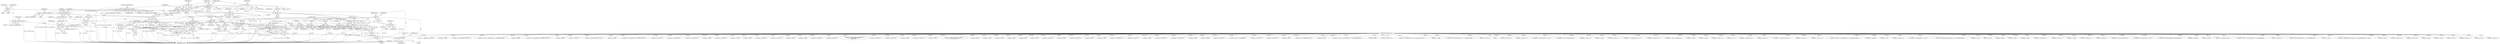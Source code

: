 digraph "0_radare2_f17bfd9f1da05f30f23a4dd05e9d2363e1406948@array" {
"1001139" [label="(Call,data[l++] = modrm)"];
"1000949" [label="(Call,modrm = (mod << 6) | (reg << 3) | rm)"];
"1000951" [label="(Call,(mod << 6) | (reg << 3) | rm)"];
"1000952" [label="(Call,mod << 6)"];
"1000726" [label="(Call,mod = 1)"];
"1000712" [label="(Call,mod = 0)"];
"1000731" [label="(Call,mod = 2)"];
"1000955" [label="(Call,(reg << 3) | rm)"];
"1000956" [label="(Call,reg << 3)"];
"1000698" [label="(Call,reg = 0)"];
"1000941" [label="(Call,rm = B0111)"];
"1000851" [label="(Call,rm = B0011)"];
"1000822" [label="(Call,rm = B0010)"];
"1000793" [label="(Call,rm = B0001)"];
"1000881" [label="(Call,rm = B0100)"];
"1000911" [label="(Call,rm = B0101)"];
"1000764" [label="(Call,rm = B0000)"];
"1001071" [label="(Call,modrm = (B0000 << 6) | (reg << 3) | B0101)"];
"1001073" [label="(Call,(B0000 << 6) | (reg << 3) | B0101)"];
"1001074" [label="(Call,B0000 << 6)"];
"1001077" [label="(Call,(reg << 3) | B0101)"];
"1001078" [label="(Call,reg << 3)"];
"1001095" [label="(Call,modrm = (mod << 6) | (reg << 3) | rm)"];
"1001097" [label="(Call,(mod << 6) | (reg << 3) | rm)"];
"1001098" [label="(Call,mod << 6)"];
"1001002" [label="(Call,mod = 1)"];
"1000998" [label="(Call,mod == 0)"];
"1001101" [label="(Call,(reg << 3) | rm)"];
"1001102" [label="(Call,reg << 3)"];
"1001045" [label="(Call,(index << 3) | rm)"];
"1001046" [label="(Call,index << 3)"];
"1001031" [label="(Call,index != -1)"];
"1001006" [label="(Call,index = op->operands[0].regs[1])"];
"1001033" [label="(Call,-1)"];
"1000995" [label="(Call,rm == 5)"];
"1000971" [label="(Call,rm = op->operands[0].reg)"];
"1000982" [label="(Call,rm = op->operands[0].regs[0])"];
"1000629" [label="(Call,op->operands[0].regs[0] == X86R_RIP)"];
"1001065" [label="(Call,rm = B0100)"];
"1001052" [label="(Call,rm == 4)"];
"1000104" [label="(MethodParameterIn,ut8 *data)"];
"1001047" [label="(Identifier,index)"];
"1002127" [label="(Call,data[l++] = offset >> 32)"];
"1001783" [label="(Call,data[l++] = offset >> 16)"];
"1002786" [label="(Call,data[l++] = op->operands[0].reg << 3 | 0x4)"];
"1000714" [label="(Literal,0)"];
"1001065" [label="(Call,rm = B0100)"];
"1002941" [label="(Call,data[l++] = 0x40 | op->operands[1].regs[0])"];
"1000711" [label="(Block,)"];
"1000943" [label="(Identifier,B0111)"];
"1001006" [label="(Call,index = op->operands[0].regs[1])"];
"1002755" [label="(Call,data[l++] = offset >> 16)"];
"1000741" [label="(Call,op->operands[0].regs[0] == X86R_BX)"];
"1001159" [label="(Call,data[l++] = offset)"];
"1001098" [label="(Call,mod << 6)"];
"1001449" [label="(Call,data[l++] = 0x48 | rex)"];
"1001753" [label="(Call,data[l++] = op->operands[1].reg << 3 | 0x5)"];
"1000487" [label="(Call,data[l++] = immediate >> 56)"];
"1001144" [label="(Identifier,modrm)"];
"1000380" [label="(Call,data[l++] = 0xc0 | op->operands[0].reg)"];
"1001197" [label="(Call,data[l++] = offset)"];
"1003161" [label="(Call,data[l++] = offset)"];
"1001775" [label="(Call,data[l++] = offset >> 8)"];
"1001094" [label="(Block,)"];
"1002397" [label="(Call,data[l++] = 0x67)"];
"1001072" [label="(Identifier,modrm)"];
"1001073" [label="(Call,(B0000 << 6) | (reg << 3) | B0101)"];
"1001064" [label="(Block,)"];
"1000479" [label="(Call,data[l++] = immediate >> 48)"];
"1001203" [label="(Call,data[l++] = offset >> 8)"];
"1001595" [label="(Call,data[l++] = op->operands[1].reg << 3 | 4)"];
"1001069" [label="(Identifier,rip_rel)"];
"1001211" [label="(Call,data[l++] = offset >> 16)"];
"1002335" [label="(Call,data[l++] = offset >> 16)"];
"1000726" [label="(Call,mod = 1)"];
"1003034" [label="(Call,data[l++] = mod << 5 | op->operands[0].reg << 3 | op->operands[1].regs[0])"];
"1001074" [label="(Call,B0000 << 6)"];
"1000410" [label="(Call,data[l++] = immediate)"];
"1001416" [label="(Call,data[l++] = 0x67)"];
"1001970" [label="(Call,data[l++] = offset >> 16)"];
"1001101" [label="(Call,(reg << 3) | rm)"];
"1000952" [label="(Call,mod << 6)"];
"1000732" [label="(Identifier,mod)"];
"1002556" [label="(Call,data[l++] = op->operands[0].reg << 3 | 0x4)"];
"1000950" [label="(Identifier,modrm)"];
"1002709" [label="(Call,data[l++] = getsib (op->operands[1].scale[0]) << 3 | op->operands[1].regs[0])"];
"1000304" [label="(Call,data[l++] = 0x66)"];
"1002076" [label="(Call,data[l++] = 0xa0)"];
"1001175" [label="(Call,data[l++] = offset)"];
"1001078" [label="(Call,reg << 3)"];
"1003086" [label="(Call,data[l++] = offset)"];
"1000850" [label="(Block,)"];
"1000982" [label="(Call,rm = op->operands[0].regs[0])"];
"1002321" [label="(Call,data[l++] = offset)"];
"1000822" [label="(Call,rm = B0010)"];
"1001019" [label="(Identifier,scale)"];
"1001099" [label="(Identifier,mod)"];
"1000956" [label="(Call,reg << 3)"];
"1000463" [label="(Call,data[l++] = immediate >> 32)"];
"1002143" [label="(Call,data[l++] = offset >> 48)"];
"1000958" [label="(Literal,3)"];
"1000639" [label="(Identifier,X86R_RIP)"];
"1001002" [label="(Call,mod = 1)"];
"1001063" [label="(Identifier,use_sib)"];
"1001102" [label="(Call,reg << 3)"];
"1000821" [label="(Block,)"];
"1000793" [label="(Call,rm = B0001)"];
"1001095" [label="(Call,modrm = (mod << 6) | (reg << 3) | rm)"];
"1001046" [label="(Call,index << 3)"];
"1001057" [label="(Identifier,use_sib)"];
"1001133" [label="(Call,data[l++] = opcode)"];
"1001656" [label="(Call,data[l++] = offset >> 16)"];
"1001037" [label="(Identifier,use_sib)"];
"1001478" [label="(Call,data[l++] = 0x40 | rex)"];
"1001140" [label="(Call,data[l++])"];
"1000983" [label="(Identifier,rm)"];
"1003216" [label="(MethodReturn,static int)"];
"1000321" [label="(Call,data[l++] = 0xb0 | op->operands[0].reg)"];
"1000942" [label="(Identifier,rm)"];
"1000766" [label="(Identifier,B0000)"];
"1000971" [label="(Call,rm = op->operands[0].reg)"];
"1001825" [label="(Call,data[l++] = op->operands[1].reg << 3 | 0x4)"];
"1002283" [label="(Call,data[l++] = SEG_REG_PREFIXES[op->operands[1].regs[0]])"];
"1000738" [label="(Block,)"];
"1001081" [label="(Identifier,B0101)"];
"1000700" [label="(Literal,0)"];
"1000335" [label="(Call,data[l++] = immediate)"];
"1001103" [label="(Identifier,reg)"];
"1000911" [label="(Call,rm = B0101)"];
"1000256" [label="(Call,data[l++] = 0x49)"];
"1001243" [label="(Call,data[l++] = (immediate >> byte))"];
"1001713" [label="(Call,data[l++] = mod << 6 | op->operands[1].reg << 3 | op->operands[0].reg)"];
"1001791" [label="(Call,data[l++] = offset >> 24)"];
"1001105" [label="(Identifier,rm)"];
"1001841" [label="(Call,data[l++] = op->operands[0].regs[1] << 3 | op->operands[0].regs[0])"];
"1002217" [label="(Call,data[l++] = 0x8a)"];
"1000940" [label="(Block,)"];
"1001096" [label="(Identifier,modrm)"];
"1002676" [label="(Call,data[l++] = getsib (op->operands[1].scale[0]) << 6 | op->operands[1].regs[0] << 3 | base)"];
"1001118" [label="(Call,data[l++] = 0x66)"];
"1000883" [label="(Identifier,B0100)"];
"1001978" [label="(Call,data[l++] = offset >> 24)"];
"1002104" [label="(Call,data[l++] = offset >> 16)"];
"1000712" [label="(Call,mod = 0)"];
"1001559" [label="(Call,data[l++] = 0x66)"];
"1002741" [label="(Call,data[l++] = offset)"];
"1001052" [label="(Call,rm == 4)"];
"1001008" [label="(Call,op->operands[0].regs[1])"];
"1000955" [label="(Call,(reg << 3) | rm)"];
"1001049" [label="(Identifier,rm)"];
"1000765" [label="(Identifier,rm)"];
"1000264" [label="(Call,data[l++] = 0x48)"];
"1002618" [label="(Call,data[l++] = offset >> 24)"];
"1000853" [label="(Identifier,B0011)"];
"1002440" [label="(Call,data[l++] = 0x67)"];
"1002747" [label="(Call,data[l++] = offset >> 8)"];
"1001076" [label="(Literal,6)"];
"1001155" [label="(Call,mod == 1)"];
"1001181" [label="(Call,data[l++] = offset >> 8)"];
"1001051" [label="(ControlStructure,if (rm == 4))"];
"1000725" [label="(Block,)"];
"1000852" [label="(Identifier,rm)"];
"1000959" [label="(Identifier,rm)"];
"1001066" [label="(Identifier,rm)"];
"1001951" [label="(Call,data[l++] = offset)"];
"1002305" [label="(Call,data[l++] = op->operands[0].reg << 3 | 0x5)"];
"1002913" [label="(Call,data[l++] = 0x80 | op->operands[0].reg << 3 | op->operands[1].regs[0])"];
"1001769" [label="(Call,data[l++] = offset)"];
"1001079" [label="(Identifier,reg)"];
"1001565" [label="(Call,data[l++] = (op->operands[0].type & OT_BYTE) ? 0x88 : 0x89)"];
"1002596" [label="(Call,data[l++] = offset)"];
"1002327" [label="(Call,data[l++] = offset >> 8)"];
"1000994" [label="(Call,rm == 5 && mod == 0)"];
"1000910" [label="(Block,)"];
"1002580" [label="(Call,data[l++] = op->operands[0].reg << 3 | 0x5)"];
"1000731" [label="(Call,mod = 2)"];
"1002484" [label="(Call,data[l++] = 0x66)"];
"1000728" [label="(Literal,1)"];
"1000941" [label="(Call,rm = B0111)"];
"1000794" [label="(Identifier,rm)"];
"1002490" [label="(Call,data[l++] = op->operands[1].type & OT_BYTE ? 0x8a : 0x8b)"];
"1002610" [label="(Call,data[l++] = offset >> 16)"];
"1000436" [label="(Call,data[l++] = immediate >> 16)"];
"1000444" [label="(Call,data[l++] = immediate >> 24)"];
"1001642" [label="(Call,data[l++] = offset)"];
"1002763" [label="(Call,data[l++] = offset >> 24)"];
"1001422" [label="(Call,data[l++] = 0x48)"];
"1000973" [label="(Call,op->operands[0].reg)"];
"1001080" [label="(Literal,3)"];
"1000961" [label="(Block,)"];
"1002996" [label="(Call,data[l++] = 0x0d)"];
"1000763" [label="(Block,)"];
"1001100" [label="(Literal,6)"];
"1001033" [label="(Call,-1)"];
"1000730" [label="(Block,)"];
"1000998" [label="(Call,mod == 0)"];
"1003190" [label="(Call,data[l++] = offset >> 8)"];
"1001003" [label="(Identifier,mod)"];
"1001007" [label="(Identifier,index)"];
"1003198" [label="(Call,data[l++] = offset >> 16)"];
"1002421" [label="(Call,data[l++] = 0x44)"];
"1001942" [label="(Call,data[l++] = 0x24)"];
"1000629" [label="(Call,op->operands[0].regs[0] == X86R_RIP)"];
"1001648" [label="(Call,data[l++] = offset >> 8)"];
"1001664" [label="(Call,data[l++] = offset >> 24)"];
"1001104" [label="(Literal,3)"];
"1002509" [label="(Call,data[l++] = (op->operands[1].type & OT_BYTE ||\n\t\t\t\top->operands[0].type & OT_BYTE) ?\n\t\t\t\t0x8a : 0x8b)"];
"1000104" [label="(MethodParameterIn,ut8 *data)"];
"1001962" [label="(Call,data[l++] = offset >> 8)"];
"1003131" [label="(Call,data[l++] = offset >> 24)"];
"1001004" [label="(Literal,1)"];
"1000733" [label="(Literal,2)"];
"1000880" [label="(Block,)"];
"1001146" [label="(Identifier,use_sib)"];
"1000949" [label="(Call,modrm = (mod << 6) | (reg << 3) | rm)"];
"1000995" [label="(Call,rm == 5)"];
"1001067" [label="(Identifier,B0100)"];
"1001083" [label="(Identifier,sib)"];
"1000984" [label="(Call,op->operands[0].regs[0])"];
"1001045" [label="(Call,(index << 3) | rm)"];
"1001075" [label="(Identifier,B0000)"];
"1000792" [label="(Block,)"];
"1000795" [label="(Identifier,B0001)"];
"1002572" [label="(Call,data[l++] = 0x25)"];
"1000996" [label="(Identifier,rm)"];
"1000699" [label="(Identifier,reg)"];
"1000999" [label="(Identifier,mod)"];
"1002112" [label="(Call,data[l++] = offset >> 24)"];
"1000713" [label="(Identifier,mod)"];
"1001077" [label="(Call,(reg << 3) | B0101)"];
"1001048" [label="(Literal,3)"];
"1002299" [label="(Call,data[l++] = 0x8b)"];
"1001041" [label="(Call,(scale << 6) | (index << 3) | rm)"];
"1001611" [label="(Call,data[l++] = getsib (op->operands[0].scale[0]) << 6 |\n\t\t\t\t\t\t    op->operands[0].regs[0] << 3 | 5)"];
"1003026" [label="(Call,data[l++] = 0x05)"];
"1000704" [label="(Identifier,use_sib)"];
"1000280" [label="(Call,data[l++] = 0x41)"];
"1001054" [label="(Literal,4)"];
"1001540" [label="(Call,data[l++] = 0x8c)"];
"1002894" [label="(Call,data[l++] = 0x5)"];
"1001127" [label="(Call,data[l++] = rex)"];
"1000997" [label="(Literal,5)"];
"1001148" [label="(Call,data[l++] = sib)"];
"1001053" [label="(Identifier,rm)"];
"1000912" [label="(Identifier,rm)"];
"1000981" [label="(Block,)"];
"1002096" [label="(Call,data[l++] = offset >> 8)"];
"1000972" [label="(Identifier,rm)"];
"1002084" [label="(Call,data[l++] = 0xa1)"];
"1000881" [label="(Call,rm = B0100)"];
"1000913" [label="(Identifier,B0101)"];
"1003123" [label="(Call,data[l++] = offset >> 16)"];
"1000374" [label="(Call,data[l++] = 0xc7)"];
"1001504" [label="(Call,data[l++] = 0x45)"];
"1001034" [label="(Literal,1)"];
"1000627" [label="(Call,rip_rel = op->operands[0].regs[0] == X86R_RIP)"];
"1000416" [label="(Call,data[l++] = immediate >> 8)"];
"1003206" [label="(Call,data[l++] = offset >> 24)"];
"1001071" [label="(Call,modrm = (B0000 << 6) | (reg << 3) | B0101)"];
"1000727" [label="(Identifier,mod)"];
"1001032" [label="(Identifier,index)"];
"1002059" [label="(Call,data[l++] = 0x48)"];
"1000851" [label="(Call,rm = B0011)"];
"1000698" [label="(Call,reg = 0)"];
"1001219" [label="(Call,data[l++] = offset >> 24)"];
"1000970" [label="(Block,)"];
"1000471" [label="(Call,data[l++] = immediate >> 40)"];
"1002211" [label="(Call,data[l++] = 0x41)"];
"1002467" [label="(Call,data[l++] = 0x48)"];
"1000824" [label="(Identifier,B0010)"];
"1001001" [label="(Block,)"];
"1002602" [label="(Call,data[l++] = offset >> 8)"];
"1000954" [label="(Literal,6)"];
"1000953" [label="(Identifier,mod)"];
"1001088" [label="(Call,(B0100 << 3) | B0101)"];
"1000396" [label="(Call,data[l++] = 0xb8 | op->operands[0].reg)"];
"1000951" [label="(Call,(mod << 6) | (reg << 3) | rm)"];
"1001139" [label="(Call,data[l++] = modrm)"];
"1002135" [label="(Call,data[l++] = offset >> 40)"];
"1002343" [label="(Call,data[l++] = offset >> 24)"];
"1000764" [label="(Call,rm = B0000)"];
"1000506" [label="(Block,)"];
"1002403" [label="(Call,data[l++] = 0x48)"];
"1000630" [label="(Call,op->operands[0].regs[0])"];
"1000882" [label="(Identifier,rm)"];
"1001097" [label="(Call,(mod << 6) | (reg << 3) | rm)"];
"1002641" [label="(Call,data[l++] = op->operands[0].reg << 3 | 4)"];
"1001000" [label="(Literal,0)"];
"1000957" [label="(Identifier,reg)"];
"1000823" [label="(Identifier,rm)"];
"1001031" [label="(Call,index != -1)"];
"1001030" [label="(ControlStructure,if (index != -1))"];
"1001107" [label="(Identifier,use_aso)"];
"1003075" [label="(Call,data[l++] = 0x24)"];
"1001901" [label="(Call,data[l++] = mod << 6 | op->operands[1].reg << 3 | op->operands[0].regs[0])"];
"1001109" [label="(Call,data[l++] = 0x67)"];
"1000736" [label="(Identifier,reg_bits)"];
"1002151" [label="(Call,data[l++] = offset >> 54)"];
"1002223" [label="(Call,data[l++] = op->operands[0].reg << 3 | (op->operands[1].regs[0] - 8))"];
"1002090" [label="(Call,data[l++] = offset)"];
"1001070" [label="(Block,)"];
"1002802" [label="(Call,data[l++] = op->operands[1].regs[1] << 3 | op->operands[1].regs[0])"];
"1003115" [label="(Call,data[l++] = offset >> 8)"];
"1001139" -> "1000506"  [label="AST: "];
"1001139" -> "1001144"  [label="CFG: "];
"1001140" -> "1001139"  [label="AST: "];
"1001144" -> "1001139"  [label="AST: "];
"1001146" -> "1001139"  [label="CFG: "];
"1001139" -> "1003216"  [label="DDG: data[l++]"];
"1001139" -> "1003216"  [label="DDG: modrm"];
"1000949" -> "1001139"  [label="DDG: modrm"];
"1001071" -> "1001139"  [label="DDG: modrm"];
"1001095" -> "1001139"  [label="DDG: modrm"];
"1000104" -> "1001139"  [label="DDG: data"];
"1000949" -> "1000738"  [label="AST: "];
"1000949" -> "1000951"  [label="CFG: "];
"1000950" -> "1000949"  [label="AST: "];
"1000951" -> "1000949"  [label="AST: "];
"1001107" -> "1000949"  [label="CFG: "];
"1000949" -> "1003216"  [label="DDG: (mod << 6) | (reg << 3) | rm"];
"1000951" -> "1000949"  [label="DDG: mod << 6"];
"1000951" -> "1000949"  [label="DDG: (reg << 3) | rm"];
"1000951" -> "1000955"  [label="CFG: "];
"1000952" -> "1000951"  [label="AST: "];
"1000955" -> "1000951"  [label="AST: "];
"1000951" -> "1003216"  [label="DDG: mod << 6"];
"1000951" -> "1003216"  [label="DDG: (reg << 3) | rm"];
"1000952" -> "1000951"  [label="DDG: mod"];
"1000952" -> "1000951"  [label="DDG: 6"];
"1000955" -> "1000951"  [label="DDG: reg << 3"];
"1000955" -> "1000951"  [label="DDG: rm"];
"1000952" -> "1000954"  [label="CFG: "];
"1000953" -> "1000952"  [label="AST: "];
"1000954" -> "1000952"  [label="AST: "];
"1000957" -> "1000952"  [label="CFG: "];
"1000726" -> "1000952"  [label="DDG: mod"];
"1000712" -> "1000952"  [label="DDG: mod"];
"1000731" -> "1000952"  [label="DDG: mod"];
"1000952" -> "1001155"  [label="DDG: mod"];
"1000726" -> "1000725"  [label="AST: "];
"1000726" -> "1000728"  [label="CFG: "];
"1000727" -> "1000726"  [label="AST: "];
"1000728" -> "1000726"  [label="AST: "];
"1000736" -> "1000726"  [label="CFG: "];
"1000726" -> "1003216"  [label="DDG: mod"];
"1000726" -> "1000998"  [label="DDG: mod"];
"1000726" -> "1001098"  [label="DDG: mod"];
"1000726" -> "1001155"  [label="DDG: mod"];
"1000712" -> "1000711"  [label="AST: "];
"1000712" -> "1000714"  [label="CFG: "];
"1000713" -> "1000712"  [label="AST: "];
"1000714" -> "1000712"  [label="AST: "];
"1000736" -> "1000712"  [label="CFG: "];
"1000712" -> "1003216"  [label="DDG: mod"];
"1000712" -> "1000998"  [label="DDG: mod"];
"1000712" -> "1001098"  [label="DDG: mod"];
"1000712" -> "1001155"  [label="DDG: mod"];
"1000731" -> "1000730"  [label="AST: "];
"1000731" -> "1000733"  [label="CFG: "];
"1000732" -> "1000731"  [label="AST: "];
"1000733" -> "1000731"  [label="AST: "];
"1000736" -> "1000731"  [label="CFG: "];
"1000731" -> "1003216"  [label="DDG: mod"];
"1000731" -> "1000998"  [label="DDG: mod"];
"1000731" -> "1001098"  [label="DDG: mod"];
"1000731" -> "1001155"  [label="DDG: mod"];
"1000955" -> "1000959"  [label="CFG: "];
"1000956" -> "1000955"  [label="AST: "];
"1000959" -> "1000955"  [label="AST: "];
"1000955" -> "1003216"  [label="DDG: rm"];
"1000955" -> "1003216"  [label="DDG: reg << 3"];
"1000956" -> "1000955"  [label="DDG: reg"];
"1000956" -> "1000955"  [label="DDG: 3"];
"1000941" -> "1000955"  [label="DDG: rm"];
"1000851" -> "1000955"  [label="DDG: rm"];
"1000822" -> "1000955"  [label="DDG: rm"];
"1000793" -> "1000955"  [label="DDG: rm"];
"1000881" -> "1000955"  [label="DDG: rm"];
"1000911" -> "1000955"  [label="DDG: rm"];
"1000764" -> "1000955"  [label="DDG: rm"];
"1000956" -> "1000958"  [label="CFG: "];
"1000957" -> "1000956"  [label="AST: "];
"1000958" -> "1000956"  [label="AST: "];
"1000959" -> "1000956"  [label="CFG: "];
"1000956" -> "1003216"  [label="DDG: reg"];
"1000698" -> "1000956"  [label="DDG: reg"];
"1000698" -> "1000506"  [label="AST: "];
"1000698" -> "1000700"  [label="CFG: "];
"1000699" -> "1000698"  [label="AST: "];
"1000700" -> "1000698"  [label="AST: "];
"1000704" -> "1000698"  [label="CFG: "];
"1000698" -> "1003216"  [label="DDG: reg"];
"1000698" -> "1001078"  [label="DDG: reg"];
"1000698" -> "1001102"  [label="DDG: reg"];
"1000941" -> "1000940"  [label="AST: "];
"1000941" -> "1000943"  [label="CFG: "];
"1000942" -> "1000941"  [label="AST: "];
"1000943" -> "1000941"  [label="AST: "];
"1000950" -> "1000941"  [label="CFG: "];
"1000941" -> "1003216"  [label="DDG: B0111"];
"1000851" -> "1000850"  [label="AST: "];
"1000851" -> "1000853"  [label="CFG: "];
"1000852" -> "1000851"  [label="AST: "];
"1000853" -> "1000851"  [label="AST: "];
"1000950" -> "1000851"  [label="CFG: "];
"1000851" -> "1003216"  [label="DDG: B0011"];
"1000822" -> "1000821"  [label="AST: "];
"1000822" -> "1000824"  [label="CFG: "];
"1000823" -> "1000822"  [label="AST: "];
"1000824" -> "1000822"  [label="AST: "];
"1000950" -> "1000822"  [label="CFG: "];
"1000822" -> "1003216"  [label="DDG: B0010"];
"1000793" -> "1000792"  [label="AST: "];
"1000793" -> "1000795"  [label="CFG: "];
"1000794" -> "1000793"  [label="AST: "];
"1000795" -> "1000793"  [label="AST: "];
"1000950" -> "1000793"  [label="CFG: "];
"1000793" -> "1003216"  [label="DDG: B0001"];
"1000881" -> "1000880"  [label="AST: "];
"1000881" -> "1000883"  [label="CFG: "];
"1000882" -> "1000881"  [label="AST: "];
"1000883" -> "1000881"  [label="AST: "];
"1000950" -> "1000881"  [label="CFG: "];
"1000881" -> "1003216"  [label="DDG: B0100"];
"1000911" -> "1000910"  [label="AST: "];
"1000911" -> "1000913"  [label="CFG: "];
"1000912" -> "1000911"  [label="AST: "];
"1000913" -> "1000911"  [label="AST: "];
"1000950" -> "1000911"  [label="CFG: "];
"1000911" -> "1003216"  [label="DDG: B0101"];
"1000764" -> "1000763"  [label="AST: "];
"1000764" -> "1000766"  [label="CFG: "];
"1000765" -> "1000764"  [label="AST: "];
"1000766" -> "1000764"  [label="AST: "];
"1000950" -> "1000764"  [label="CFG: "];
"1000764" -> "1003216"  [label="DDG: B0000"];
"1001071" -> "1001070"  [label="AST: "];
"1001071" -> "1001073"  [label="CFG: "];
"1001072" -> "1001071"  [label="AST: "];
"1001073" -> "1001071"  [label="AST: "];
"1001083" -> "1001071"  [label="CFG: "];
"1001071" -> "1003216"  [label="DDG: (B0000 << 6) | (reg << 3) | B0101"];
"1001073" -> "1001071"  [label="DDG: B0000 << 6"];
"1001073" -> "1001071"  [label="DDG: (reg << 3) | B0101"];
"1001073" -> "1001077"  [label="CFG: "];
"1001074" -> "1001073"  [label="AST: "];
"1001077" -> "1001073"  [label="AST: "];
"1001073" -> "1003216"  [label="DDG: B0000 << 6"];
"1001073" -> "1003216"  [label="DDG: (reg << 3) | B0101"];
"1001074" -> "1001073"  [label="DDG: B0000"];
"1001074" -> "1001073"  [label="DDG: 6"];
"1001077" -> "1001073"  [label="DDG: reg << 3"];
"1001077" -> "1001073"  [label="DDG: B0101"];
"1001074" -> "1001076"  [label="CFG: "];
"1001075" -> "1001074"  [label="AST: "];
"1001076" -> "1001074"  [label="AST: "];
"1001079" -> "1001074"  [label="CFG: "];
"1001074" -> "1003216"  [label="DDG: B0000"];
"1001077" -> "1001081"  [label="CFG: "];
"1001078" -> "1001077"  [label="AST: "];
"1001081" -> "1001077"  [label="AST: "];
"1001077" -> "1003216"  [label="DDG: reg << 3"];
"1001078" -> "1001077"  [label="DDG: reg"];
"1001078" -> "1001077"  [label="DDG: 3"];
"1001077" -> "1001088"  [label="DDG: B0101"];
"1001078" -> "1001080"  [label="CFG: "];
"1001079" -> "1001078"  [label="AST: "];
"1001080" -> "1001078"  [label="AST: "];
"1001081" -> "1001078"  [label="CFG: "];
"1001078" -> "1003216"  [label="DDG: reg"];
"1001095" -> "1001094"  [label="AST: "];
"1001095" -> "1001097"  [label="CFG: "];
"1001096" -> "1001095"  [label="AST: "];
"1001097" -> "1001095"  [label="AST: "];
"1001107" -> "1001095"  [label="CFG: "];
"1001095" -> "1003216"  [label="DDG: (mod << 6) | (reg << 3) | rm"];
"1001097" -> "1001095"  [label="DDG: mod << 6"];
"1001097" -> "1001095"  [label="DDG: (reg << 3) | rm"];
"1001097" -> "1001101"  [label="CFG: "];
"1001098" -> "1001097"  [label="AST: "];
"1001101" -> "1001097"  [label="AST: "];
"1001097" -> "1003216"  [label="DDG: mod << 6"];
"1001097" -> "1003216"  [label="DDG: (reg << 3) | rm"];
"1001098" -> "1001097"  [label="DDG: mod"];
"1001098" -> "1001097"  [label="DDG: 6"];
"1001101" -> "1001097"  [label="DDG: reg << 3"];
"1001101" -> "1001097"  [label="DDG: rm"];
"1001098" -> "1001100"  [label="CFG: "];
"1001099" -> "1001098"  [label="AST: "];
"1001100" -> "1001098"  [label="AST: "];
"1001103" -> "1001098"  [label="CFG: "];
"1001002" -> "1001098"  [label="DDG: mod"];
"1000998" -> "1001098"  [label="DDG: mod"];
"1001098" -> "1001155"  [label="DDG: mod"];
"1001002" -> "1001001"  [label="AST: "];
"1001002" -> "1001004"  [label="CFG: "];
"1001003" -> "1001002"  [label="AST: "];
"1001004" -> "1001002"  [label="AST: "];
"1001007" -> "1001002"  [label="CFG: "];
"1001002" -> "1001155"  [label="DDG: mod"];
"1000998" -> "1000994"  [label="AST: "];
"1000998" -> "1001000"  [label="CFG: "];
"1000999" -> "1000998"  [label="AST: "];
"1001000" -> "1000998"  [label="AST: "];
"1000994" -> "1000998"  [label="CFG: "];
"1000998" -> "1000994"  [label="DDG: mod"];
"1000998" -> "1000994"  [label="DDG: 0"];
"1000998" -> "1001155"  [label="DDG: mod"];
"1001101" -> "1001105"  [label="CFG: "];
"1001102" -> "1001101"  [label="AST: "];
"1001105" -> "1001101"  [label="AST: "];
"1001101" -> "1003216"  [label="DDG: rm"];
"1001101" -> "1003216"  [label="DDG: reg << 3"];
"1001102" -> "1001101"  [label="DDG: reg"];
"1001102" -> "1001101"  [label="DDG: 3"];
"1001045" -> "1001101"  [label="DDG: rm"];
"1001065" -> "1001101"  [label="DDG: rm"];
"1001052" -> "1001101"  [label="DDG: rm"];
"1001102" -> "1001104"  [label="CFG: "];
"1001103" -> "1001102"  [label="AST: "];
"1001104" -> "1001102"  [label="AST: "];
"1001105" -> "1001102"  [label="CFG: "];
"1001102" -> "1003216"  [label="DDG: reg"];
"1001045" -> "1001041"  [label="AST: "];
"1001045" -> "1001049"  [label="CFG: "];
"1001046" -> "1001045"  [label="AST: "];
"1001049" -> "1001045"  [label="AST: "];
"1001041" -> "1001045"  [label="CFG: "];
"1001045" -> "1003216"  [label="DDG: rm"];
"1001045" -> "1003216"  [label="DDG: index << 3"];
"1001045" -> "1001041"  [label="DDG: index << 3"];
"1001045" -> "1001041"  [label="DDG: rm"];
"1001046" -> "1001045"  [label="DDG: index"];
"1001046" -> "1001045"  [label="DDG: 3"];
"1000995" -> "1001045"  [label="DDG: rm"];
"1001046" -> "1001048"  [label="CFG: "];
"1001047" -> "1001046"  [label="AST: "];
"1001048" -> "1001046"  [label="AST: "];
"1001049" -> "1001046"  [label="CFG: "];
"1001046" -> "1003216"  [label="DDG: index"];
"1001031" -> "1001046"  [label="DDG: index"];
"1001031" -> "1001030"  [label="AST: "];
"1001031" -> "1001033"  [label="CFG: "];
"1001032" -> "1001031"  [label="AST: "];
"1001033" -> "1001031"  [label="AST: "];
"1001037" -> "1001031"  [label="CFG: "];
"1001053" -> "1001031"  [label="CFG: "];
"1001031" -> "1003216"  [label="DDG: -1"];
"1001031" -> "1003216"  [label="DDG: index"];
"1001031" -> "1003216"  [label="DDG: index != -1"];
"1001006" -> "1001031"  [label="DDG: index"];
"1001033" -> "1001031"  [label="DDG: 1"];
"1001006" -> "1000961"  [label="AST: "];
"1001006" -> "1001008"  [label="CFG: "];
"1001007" -> "1001006"  [label="AST: "];
"1001008" -> "1001006"  [label="AST: "];
"1001019" -> "1001006"  [label="CFG: "];
"1001006" -> "1003216"  [label="DDG: op->operands[0].regs[1]"];
"1001033" -> "1001034"  [label="CFG: "];
"1001034" -> "1001033"  [label="AST: "];
"1000995" -> "1000994"  [label="AST: "];
"1000995" -> "1000997"  [label="CFG: "];
"1000996" -> "1000995"  [label="AST: "];
"1000997" -> "1000995"  [label="AST: "];
"1000999" -> "1000995"  [label="CFG: "];
"1000994" -> "1000995"  [label="CFG: "];
"1000995" -> "1000994"  [label="DDG: rm"];
"1000995" -> "1000994"  [label="DDG: 5"];
"1000971" -> "1000995"  [label="DDG: rm"];
"1000982" -> "1000995"  [label="DDG: rm"];
"1000995" -> "1001052"  [label="DDG: rm"];
"1000971" -> "1000970"  [label="AST: "];
"1000971" -> "1000973"  [label="CFG: "];
"1000972" -> "1000971"  [label="AST: "];
"1000973" -> "1000971"  [label="AST: "];
"1000996" -> "1000971"  [label="CFG: "];
"1000971" -> "1003216"  [label="DDG: op->operands[0].reg"];
"1000982" -> "1000981"  [label="AST: "];
"1000982" -> "1000984"  [label="CFG: "];
"1000983" -> "1000982"  [label="AST: "];
"1000984" -> "1000982"  [label="AST: "];
"1000996" -> "1000982"  [label="CFG: "];
"1000982" -> "1003216"  [label="DDG: op->operands[0].regs[0]"];
"1000629" -> "1000982"  [label="DDG: op->operands[0].regs[0]"];
"1000629" -> "1000627"  [label="AST: "];
"1000629" -> "1000639"  [label="CFG: "];
"1000630" -> "1000629"  [label="AST: "];
"1000639" -> "1000629"  [label="AST: "];
"1000627" -> "1000629"  [label="CFG: "];
"1000629" -> "1003216"  [label="DDG: op->operands[0].regs[0]"];
"1000629" -> "1003216"  [label="DDG: X86R_RIP"];
"1000629" -> "1000627"  [label="DDG: op->operands[0].regs[0]"];
"1000629" -> "1000627"  [label="DDG: X86R_RIP"];
"1000629" -> "1000741"  [label="DDG: op->operands[0].regs[0]"];
"1001065" -> "1001064"  [label="AST: "];
"1001065" -> "1001067"  [label="CFG: "];
"1001066" -> "1001065"  [label="AST: "];
"1001067" -> "1001065"  [label="AST: "];
"1001069" -> "1001065"  [label="CFG: "];
"1001065" -> "1003216"  [label="DDG: rm"];
"1001065" -> "1003216"  [label="DDG: B0100"];
"1001052" -> "1001051"  [label="AST: "];
"1001052" -> "1001054"  [label="CFG: "];
"1001053" -> "1001052"  [label="AST: "];
"1001054" -> "1001052"  [label="AST: "];
"1001057" -> "1001052"  [label="CFG: "];
"1001063" -> "1001052"  [label="CFG: "];
"1001052" -> "1003216"  [label="DDG: rm == 4"];
"1001052" -> "1003216"  [label="DDG: rm"];
"1000104" -> "1000102"  [label="AST: "];
"1000104" -> "1003216"  [label="DDG: data"];
"1000104" -> "1000256"  [label="DDG: data"];
"1000104" -> "1000264"  [label="DDG: data"];
"1000104" -> "1000280"  [label="DDG: data"];
"1000104" -> "1000304"  [label="DDG: data"];
"1000104" -> "1000321"  [label="DDG: data"];
"1000104" -> "1000335"  [label="DDG: data"];
"1000104" -> "1000374"  [label="DDG: data"];
"1000104" -> "1000380"  [label="DDG: data"];
"1000104" -> "1000396"  [label="DDG: data"];
"1000104" -> "1000410"  [label="DDG: data"];
"1000104" -> "1000416"  [label="DDG: data"];
"1000104" -> "1000436"  [label="DDG: data"];
"1000104" -> "1000444"  [label="DDG: data"];
"1000104" -> "1000463"  [label="DDG: data"];
"1000104" -> "1000471"  [label="DDG: data"];
"1000104" -> "1000479"  [label="DDG: data"];
"1000104" -> "1000487"  [label="DDG: data"];
"1000104" -> "1001109"  [label="DDG: data"];
"1000104" -> "1001118"  [label="DDG: data"];
"1000104" -> "1001127"  [label="DDG: data"];
"1000104" -> "1001133"  [label="DDG: data"];
"1000104" -> "1001148"  [label="DDG: data"];
"1000104" -> "1001159"  [label="DDG: data"];
"1000104" -> "1001175"  [label="DDG: data"];
"1000104" -> "1001181"  [label="DDG: data"];
"1000104" -> "1001197"  [label="DDG: data"];
"1000104" -> "1001203"  [label="DDG: data"];
"1000104" -> "1001211"  [label="DDG: data"];
"1000104" -> "1001219"  [label="DDG: data"];
"1000104" -> "1001243"  [label="DDG: data"];
"1000104" -> "1001416"  [label="DDG: data"];
"1000104" -> "1001422"  [label="DDG: data"];
"1000104" -> "1001449"  [label="DDG: data"];
"1000104" -> "1001478"  [label="DDG: data"];
"1000104" -> "1001504"  [label="DDG: data"];
"1000104" -> "1001540"  [label="DDG: data"];
"1000104" -> "1001559"  [label="DDG: data"];
"1000104" -> "1001565"  [label="DDG: data"];
"1000104" -> "1001595"  [label="DDG: data"];
"1000104" -> "1001611"  [label="DDG: data"];
"1000104" -> "1001642"  [label="DDG: data"];
"1000104" -> "1001648"  [label="DDG: data"];
"1000104" -> "1001656"  [label="DDG: data"];
"1000104" -> "1001664"  [label="DDG: data"];
"1000104" -> "1001713"  [label="DDG: data"];
"1000104" -> "1001753"  [label="DDG: data"];
"1000104" -> "1001769"  [label="DDG: data"];
"1000104" -> "1001775"  [label="DDG: data"];
"1000104" -> "1001783"  [label="DDG: data"];
"1000104" -> "1001791"  [label="DDG: data"];
"1000104" -> "1001825"  [label="DDG: data"];
"1000104" -> "1001841"  [label="DDG: data"];
"1000104" -> "1001901"  [label="DDG: data"];
"1000104" -> "1001942"  [label="DDG: data"];
"1000104" -> "1001951"  [label="DDG: data"];
"1000104" -> "1001962"  [label="DDG: data"];
"1000104" -> "1001970"  [label="DDG: data"];
"1000104" -> "1001978"  [label="DDG: data"];
"1000104" -> "1002059"  [label="DDG: data"];
"1000104" -> "1002076"  [label="DDG: data"];
"1000104" -> "1002084"  [label="DDG: data"];
"1000104" -> "1002090"  [label="DDG: data"];
"1000104" -> "1002096"  [label="DDG: data"];
"1000104" -> "1002104"  [label="DDG: data"];
"1000104" -> "1002112"  [label="DDG: data"];
"1000104" -> "1002127"  [label="DDG: data"];
"1000104" -> "1002135"  [label="DDG: data"];
"1000104" -> "1002143"  [label="DDG: data"];
"1000104" -> "1002151"  [label="DDG: data"];
"1000104" -> "1002211"  [label="DDG: data"];
"1000104" -> "1002217"  [label="DDG: data"];
"1000104" -> "1002223"  [label="DDG: data"];
"1000104" -> "1002283"  [label="DDG: data"];
"1000104" -> "1002299"  [label="DDG: data"];
"1000104" -> "1002305"  [label="DDG: data"];
"1000104" -> "1002321"  [label="DDG: data"];
"1000104" -> "1002327"  [label="DDG: data"];
"1000104" -> "1002335"  [label="DDG: data"];
"1000104" -> "1002343"  [label="DDG: data"];
"1000104" -> "1002397"  [label="DDG: data"];
"1000104" -> "1002403"  [label="DDG: data"];
"1000104" -> "1002421"  [label="DDG: data"];
"1000104" -> "1002440"  [label="DDG: data"];
"1000104" -> "1002467"  [label="DDG: data"];
"1000104" -> "1002484"  [label="DDG: data"];
"1000104" -> "1002490"  [label="DDG: data"];
"1000104" -> "1002509"  [label="DDG: data"];
"1000104" -> "1002556"  [label="DDG: data"];
"1000104" -> "1002572"  [label="DDG: data"];
"1000104" -> "1002580"  [label="DDG: data"];
"1000104" -> "1002596"  [label="DDG: data"];
"1000104" -> "1002602"  [label="DDG: data"];
"1000104" -> "1002610"  [label="DDG: data"];
"1000104" -> "1002618"  [label="DDG: data"];
"1000104" -> "1002641"  [label="DDG: data"];
"1000104" -> "1002676"  [label="DDG: data"];
"1000104" -> "1002709"  [label="DDG: data"];
"1000104" -> "1002741"  [label="DDG: data"];
"1000104" -> "1002747"  [label="DDG: data"];
"1000104" -> "1002755"  [label="DDG: data"];
"1000104" -> "1002763"  [label="DDG: data"];
"1000104" -> "1002786"  [label="DDG: data"];
"1000104" -> "1002802"  [label="DDG: data"];
"1000104" -> "1002894"  [label="DDG: data"];
"1000104" -> "1002913"  [label="DDG: data"];
"1000104" -> "1002941"  [label="DDG: data"];
"1000104" -> "1002996"  [label="DDG: data"];
"1000104" -> "1003026"  [label="DDG: data"];
"1000104" -> "1003034"  [label="DDG: data"];
"1000104" -> "1003075"  [label="DDG: data"];
"1000104" -> "1003086"  [label="DDG: data"];
"1000104" -> "1003115"  [label="DDG: data"];
"1000104" -> "1003123"  [label="DDG: data"];
"1000104" -> "1003131"  [label="DDG: data"];
"1000104" -> "1003161"  [label="DDG: data"];
"1000104" -> "1003190"  [label="DDG: data"];
"1000104" -> "1003198"  [label="DDG: data"];
"1000104" -> "1003206"  [label="DDG: data"];
}
